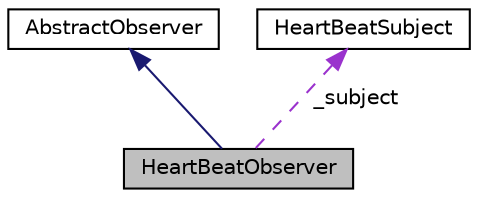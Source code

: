 digraph "HeartBeatObserver"
{
 // LATEX_PDF_SIZE
  edge [fontname="Helvetica",fontsize="10",labelfontname="Helvetica",labelfontsize="10"];
  node [fontname="Helvetica",fontsize="10",shape=record];
  Node1 [label="HeartBeatObserver",height=0.2,width=0.4,color="black", fillcolor="grey75", style="filled", fontcolor="black",tooltip=" "];
  Node2 -> Node1 [dir="back",color="midnightblue",fontsize="10",style="solid",fontname="Helvetica"];
  Node2 [label="AbstractObserver",height=0.2,width=0.4,color="black", fillcolor="white", style="filled",URL="$class_abstract_observer.html",tooltip=" "];
  Node3 -> Node1 [dir="back",color="darkorchid3",fontsize="10",style="dashed",label=" _subject" ,fontname="Helvetica"];
  Node3 [label="HeartBeatSubject",height=0.2,width=0.4,color="black", fillcolor="white", style="filled",URL="$class_heart_beat_subject.html",tooltip=" "];
}
